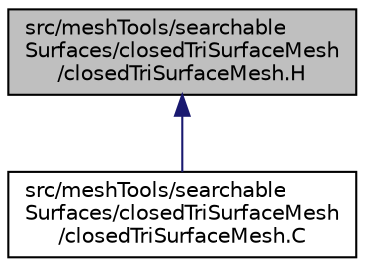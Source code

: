 digraph "src/meshTools/searchableSurfaces/closedTriSurfaceMesh/closedTriSurfaceMesh.H"
{
  bgcolor="transparent";
  edge [fontname="Helvetica",fontsize="10",labelfontname="Helvetica",labelfontsize="10"];
  node [fontname="Helvetica",fontsize="10",shape=record];
  Node1 [label="src/meshTools/searchable\lSurfaces/closedTriSurfaceMesh\l/closedTriSurfaceMesh.H",height=0.2,width=0.4,color="black", fillcolor="grey75", style="filled" fontcolor="black"];
  Node1 -> Node2 [dir="back",color="midnightblue",fontsize="10",style="solid",fontname="Helvetica"];
  Node2 [label="src/meshTools/searchable\lSurfaces/closedTriSurfaceMesh\l/closedTriSurfaceMesh.C",height=0.2,width=0.4,color="black",URL="$closedTriSurfaceMesh_8C.html"];
}
